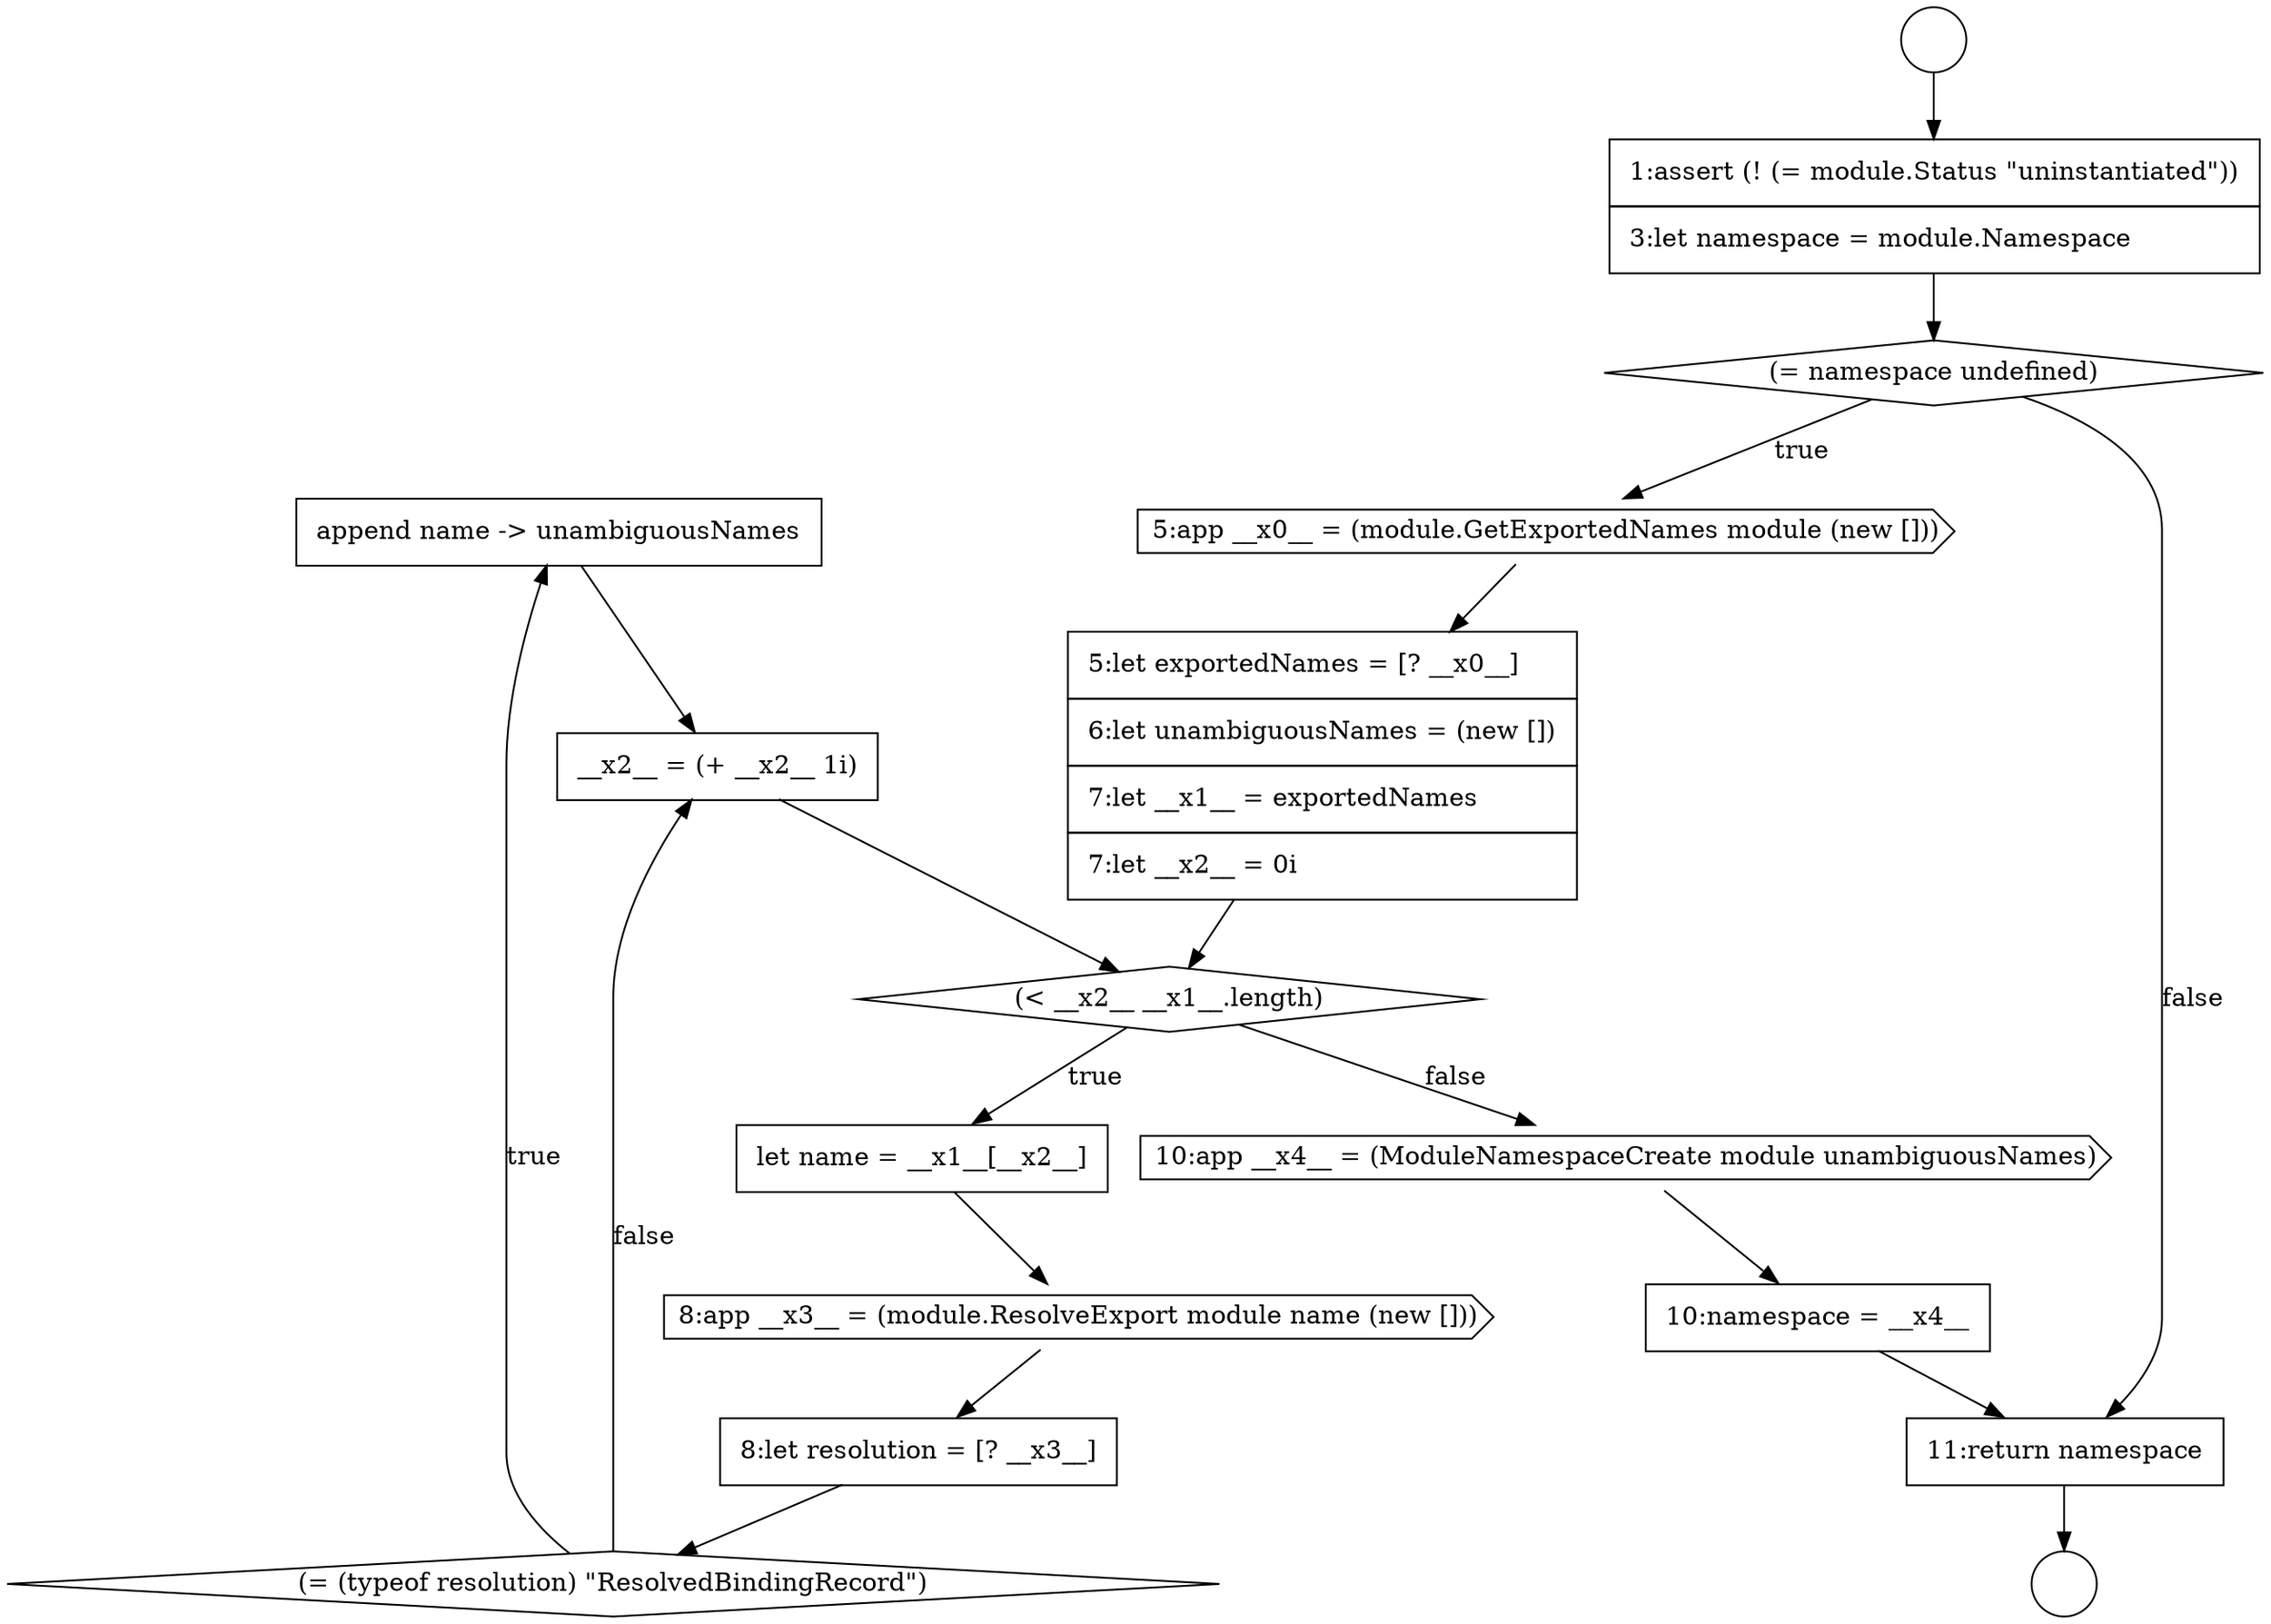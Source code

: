 digraph {
  node10730 [shape=none, margin=0, label=<<font color="black">
    <table border="0" cellborder="1" cellspacing="0" cellpadding="10">
      <tr><td align="left">append name -&gt; unambiguousNames</td></tr>
    </table>
  </font>> color="black" fillcolor="white" style=filled]
  node10726 [shape=none, margin=0, label=<<font color="black">
    <table border="0" cellborder="1" cellspacing="0" cellpadding="10">
      <tr><td align="left">let name = __x1__[__x2__]</td></tr>
    </table>
  </font>> color="black" fillcolor="white" style=filled]
  node10725 [shape=diamond, label=<<font color="black">(&lt; __x2__ __x1__.length)</font>> color="black" fillcolor="white" style=filled]
  node10721 [shape=none, margin=0, label=<<font color="black">
    <table border="0" cellborder="1" cellspacing="0" cellpadding="10">
      <tr><td align="left">1:assert (! (= module.Status &quot;uninstantiated&quot;))</td></tr>
      <tr><td align="left">3:let namespace = module.Namespace</td></tr>
    </table>
  </font>> color="black" fillcolor="white" style=filled]
  node10731 [shape=none, margin=0, label=<<font color="black">
    <table border="0" cellborder="1" cellspacing="0" cellpadding="10">
      <tr><td align="left">__x2__ = (+ __x2__ 1i)</td></tr>
    </table>
  </font>> color="black" fillcolor="white" style=filled]
  node10720 [shape=circle label=" " color="black" fillcolor="white" style=filled]
  node10728 [shape=none, margin=0, label=<<font color="black">
    <table border="0" cellborder="1" cellspacing="0" cellpadding="10">
      <tr><td align="left">8:let resolution = [? __x3__]</td></tr>
    </table>
  </font>> color="black" fillcolor="white" style=filled]
  node10732 [shape=cds, label=<<font color="black">10:app __x4__ = (ModuleNamespaceCreate module unambiguousNames)</font>> color="black" fillcolor="white" style=filled]
  node10724 [shape=none, margin=0, label=<<font color="black">
    <table border="0" cellborder="1" cellspacing="0" cellpadding="10">
      <tr><td align="left">5:let exportedNames = [? __x0__]</td></tr>
      <tr><td align="left">6:let unambiguousNames = (new [])</td></tr>
      <tr><td align="left">7:let __x1__ = exportedNames</td></tr>
      <tr><td align="left">7:let __x2__ = 0i</td></tr>
    </table>
  </font>> color="black" fillcolor="white" style=filled]
  node10727 [shape=cds, label=<<font color="black">8:app __x3__ = (module.ResolveExport module name (new []))</font>> color="black" fillcolor="white" style=filled]
  node10733 [shape=none, margin=0, label=<<font color="black">
    <table border="0" cellborder="1" cellspacing="0" cellpadding="10">
      <tr><td align="left">10:namespace = __x4__</td></tr>
    </table>
  </font>> color="black" fillcolor="white" style=filled]
  node10723 [shape=cds, label=<<font color="black">5:app __x0__ = (module.GetExportedNames module (new []))</font>> color="black" fillcolor="white" style=filled]
  node10722 [shape=diamond, label=<<font color="black">(= namespace undefined)</font>> color="black" fillcolor="white" style=filled]
  node10719 [shape=circle label=" " color="black" fillcolor="white" style=filled]
  node10729 [shape=diamond, label=<<font color="black">(= (typeof resolution) &quot;ResolvedBindingRecord&quot;)</font>> color="black" fillcolor="white" style=filled]
  node10734 [shape=none, margin=0, label=<<font color="black">
    <table border="0" cellborder="1" cellspacing="0" cellpadding="10">
      <tr><td align="left">11:return namespace</td></tr>
    </table>
  </font>> color="black" fillcolor="white" style=filled]
  node10719 -> node10721 [ color="black"]
  node10727 -> node10728 [ color="black"]
  node10725 -> node10726 [label=<<font color="black">true</font>> color="black"]
  node10725 -> node10732 [label=<<font color="black">false</font>> color="black"]
  node10722 -> node10723 [label=<<font color="black">true</font>> color="black"]
  node10722 -> node10734 [label=<<font color="black">false</font>> color="black"]
  node10726 -> node10727 [ color="black"]
  node10733 -> node10734 [ color="black"]
  node10728 -> node10729 [ color="black"]
  node10729 -> node10730 [label=<<font color="black">true</font>> color="black"]
  node10729 -> node10731 [label=<<font color="black">false</font>> color="black"]
  node10734 -> node10720 [ color="black"]
  node10724 -> node10725 [ color="black"]
  node10731 -> node10725 [ color="black"]
  node10732 -> node10733 [ color="black"]
  node10723 -> node10724 [ color="black"]
  node10721 -> node10722 [ color="black"]
  node10730 -> node10731 [ color="black"]
}
